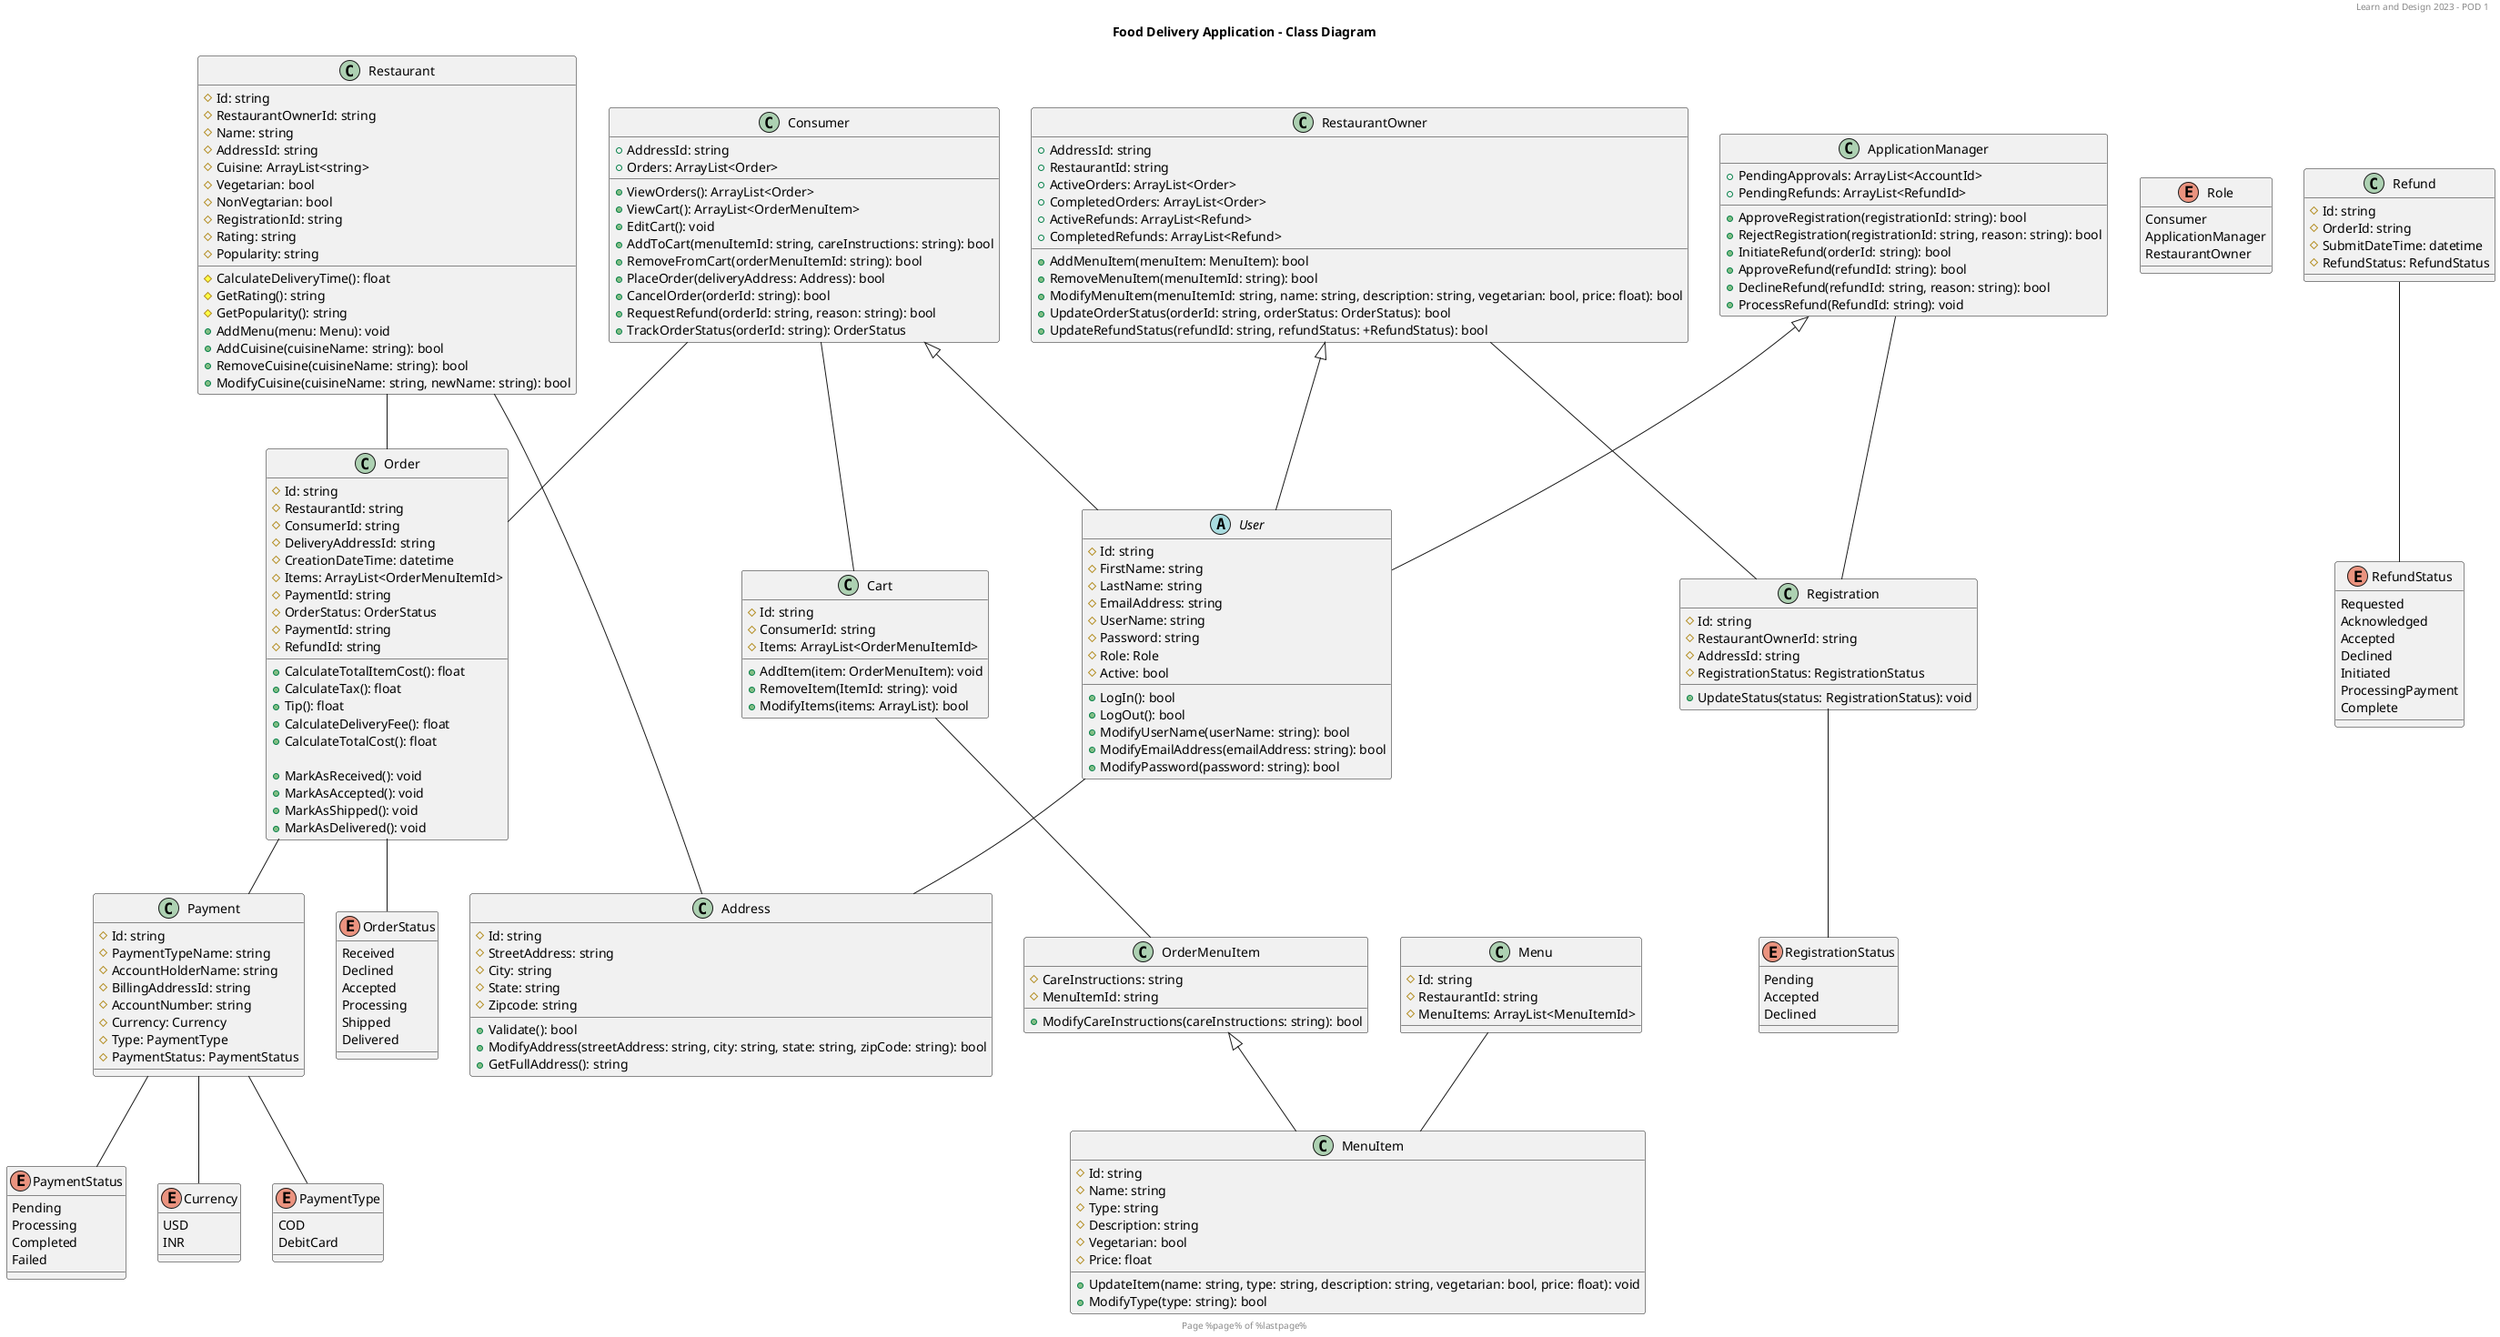 @startuml
header Learn and Design 2023 - POD 1
footer Page %page% of %lastpage%

title: Food Delivery Application - Class Diagram

' Public (+): Accessible by all classes.
' Private (-): Accessible only within the current class.
' Protected (#): Accessible within the current class and its subclass.

abstract class User {
    #Id: string
    #FirstName: string
    #LastName: string
    #EmailAddress: string
    #UserName: string
    #Password: string
    #Role: Role
    #Active: bool
    +LogIn(): bool
    +LogOut(): bool
    +ModifyUserName(userName: string): bool
    +ModifyEmailAddress(emailAddress: string): bool
    +ModifyPassword(password: string): bool
}

enum Role {
    Consumer
    ApplicationManager
    RestaurantOwner
}

class Address {
    #Id: string
    #StreetAddress: string
    #City: string
    #State: string
    #Zipcode: string
    +Validate(): bool
    +ModifyAddress(streetAddress: string, city: string, state: string, zipCode: string): bool
    +GetFullAddress(): string
}

class ApplicationManager {
    +PendingApprovals: ArrayList<AccountId>
    +PendingRefunds: ArrayList<RefundId>
    +ApproveRegistration(registrationId: string): bool
    +RejectRegistration(registrationId: string, reason: string): bool
    +InitiateRefund(orderId: string): bool
    +ApproveRefund(refundId: string): bool
    +DeclineRefund(refundId: string, reason: string): bool
    +ProcessRefund(RefundId: string): void
}

class RestaurantOwner {
    +AddressId: string
    +RestaurantId: string
    +ActiveOrders: ArrayList<Order>
    +CompletedOrders: ArrayList<Order>
    +ActiveRefunds: ArrayList<Refund>
    +CompletedRefunds: ArrayList<Refund>
    +AddMenuItem(menuItem: MenuItem): bool
    +RemoveMenuItem(menuItemId: string): bool
    +ModifyMenuItem(menuItemId: string, name: string, description: string, vegetarian: bool, price: float): bool
    +UpdateOrderStatus(orderId: string, orderStatus: OrderStatus): bool
    +UpdateRefundStatus(refundId: string, refundStatus: +RefundStatus): bool
}

class Consumer {
    +AddressId: string
    +Orders: ArrayList<Order>
    +ViewOrders(): ArrayList<Order>
    +ViewCart(): ArrayList<OrderMenuItem>
    +EditCart(): void
    +AddToCart(menuItemId: string, careInstructions: string): bool
    +RemoveFromCart(orderMenuItemId: string): bool
    +PlaceOrder(deliveryAddress: Address): bool
    +CancelOrder(orderId: string): bool
    +RequestRefund(orderId: string, reason: string): bool
    +TrackOrderStatus(orderId: string): OrderStatus
}

class Registration {
    #Id: string
    #RestaurantOwnerId: string
    #AddressId: string
    #RegistrationStatus: RegistrationStatus
    +UpdateStatus(status: RegistrationStatus): void
} 

enum RegistrationStatus {
    Pending
    Accepted
    Declined
}

class Restaurant {
    #Id: string
    #RestaurantOwnerId: string
    #Name: string
    #AddressId: string
    #Cuisine: ArrayList<string>
    #Vegetarian: bool
    #NonVegtarian: bool
    #RegistrationId: string
    #Rating: string
    #Popularity: string
    #CalculateDeliveryTime(): float
    #GetRating(): string
    #GetPopularity(): string
    +AddMenu(menu: Menu): void
    +AddCuisine(cuisineName: string): bool
    +RemoveCuisine(cuisineName: string): bool
    +ModifyCuisine(cuisineName: string, newName: string): bool
}

class MenuItem {
    #Id: string
    #Name: string
    #Type: string
    #Description: string
    #Vegetarian: bool
    #Price: float
    +UpdateItem(name: string, type: string, description: string, vegetarian: bool, price: float): void
    +ModifyType(type: string): bool
}

class OrderMenuItem {
    #CareInstructions: string
    #MenuItemId: string
    +ModifyCareInstructions(careInstructions: string): bool
}

class Menu {
    #Id: string
    #RestaurantId: string
    #MenuItems: ArrayList<MenuItemId>
}

class Payment {
    #Id: string
    #PaymentTypeName: string
    #AccountHolderName: string
    #BillingAddressId: string
    #AccountNumber: string
    #Currency: Currency
    #Type: PaymentType
    #PaymentStatus: PaymentStatus
}

enum Currency {
    USD
    INR
}

enum PaymentType {
    COD
    DebitCard
}

enum PaymentStatus {
    Pending
    Processing
    Completed
    Failed
}

class Cart {
    #Id: string
    #ConsumerId: string
    #Items: ArrayList<OrderMenuItemId>
    +AddItem(item: OrderMenuItem): void
    +RemoveItem(ItemId: string): void
    +ModifyItems(items: ArrayList): bool
}

class Order {
    #Id: string
    #RestaurantId: string
    #ConsumerId: string
    #DeliveryAddressId: string
    #CreationDateTime: datetime
    #Items: ArrayList<OrderMenuItemId>
    #PaymentId: string
    #OrderStatus: OrderStatus
    #PaymentId: string
    #RefundId: string

    +CalculateTotalItemCost(): float
    +CalculateTax(): float
    +Tip(): float
    +CalculateDeliveryFee(): float
    +CalculateTotalCost(): float

    +MarkAsReceived(): void
    +MarkAsAccepted(): void
    +MarkAsShipped(): void
    +MarkAsDelivered(): void
}

enum OrderStatus {
    Received
    Declined
    Accepted
    Processing
    Shipped
    Delivered
}

class Refund {
    #Id: string
    #OrderId: string
    #SubmitDateTime: datetime
    #RefundStatus: RefundStatus
}

enum RefundStatus {
    Requested
    Acknowledged
    Accepted
    Declined
    Initiated
    ProcessingPayment
    Complete
}

    OrderMenuItem <|-- MenuItem
    ApplicationManager <|-- User
    RestaurantOwner <|-- User
    Consumer <|-- User

    Refund -- RefundStatus
    Order -- OrderStatus
    Payment -- PaymentStatus
    Order -- Payment
    Consumer -- Order
    Restaurant -- Order
    Menu -- MenuItem
    Cart -- OrderMenuItem
    Payment -- PaymentType
    Payment -- Currency
    RestaurantOwner -- Registration
    Registration -- RegistrationStatus
    ApplicationManager -- Registration
    User -- Address
    Restaurant -- Address
    Consumer -- Cart
@enduml
